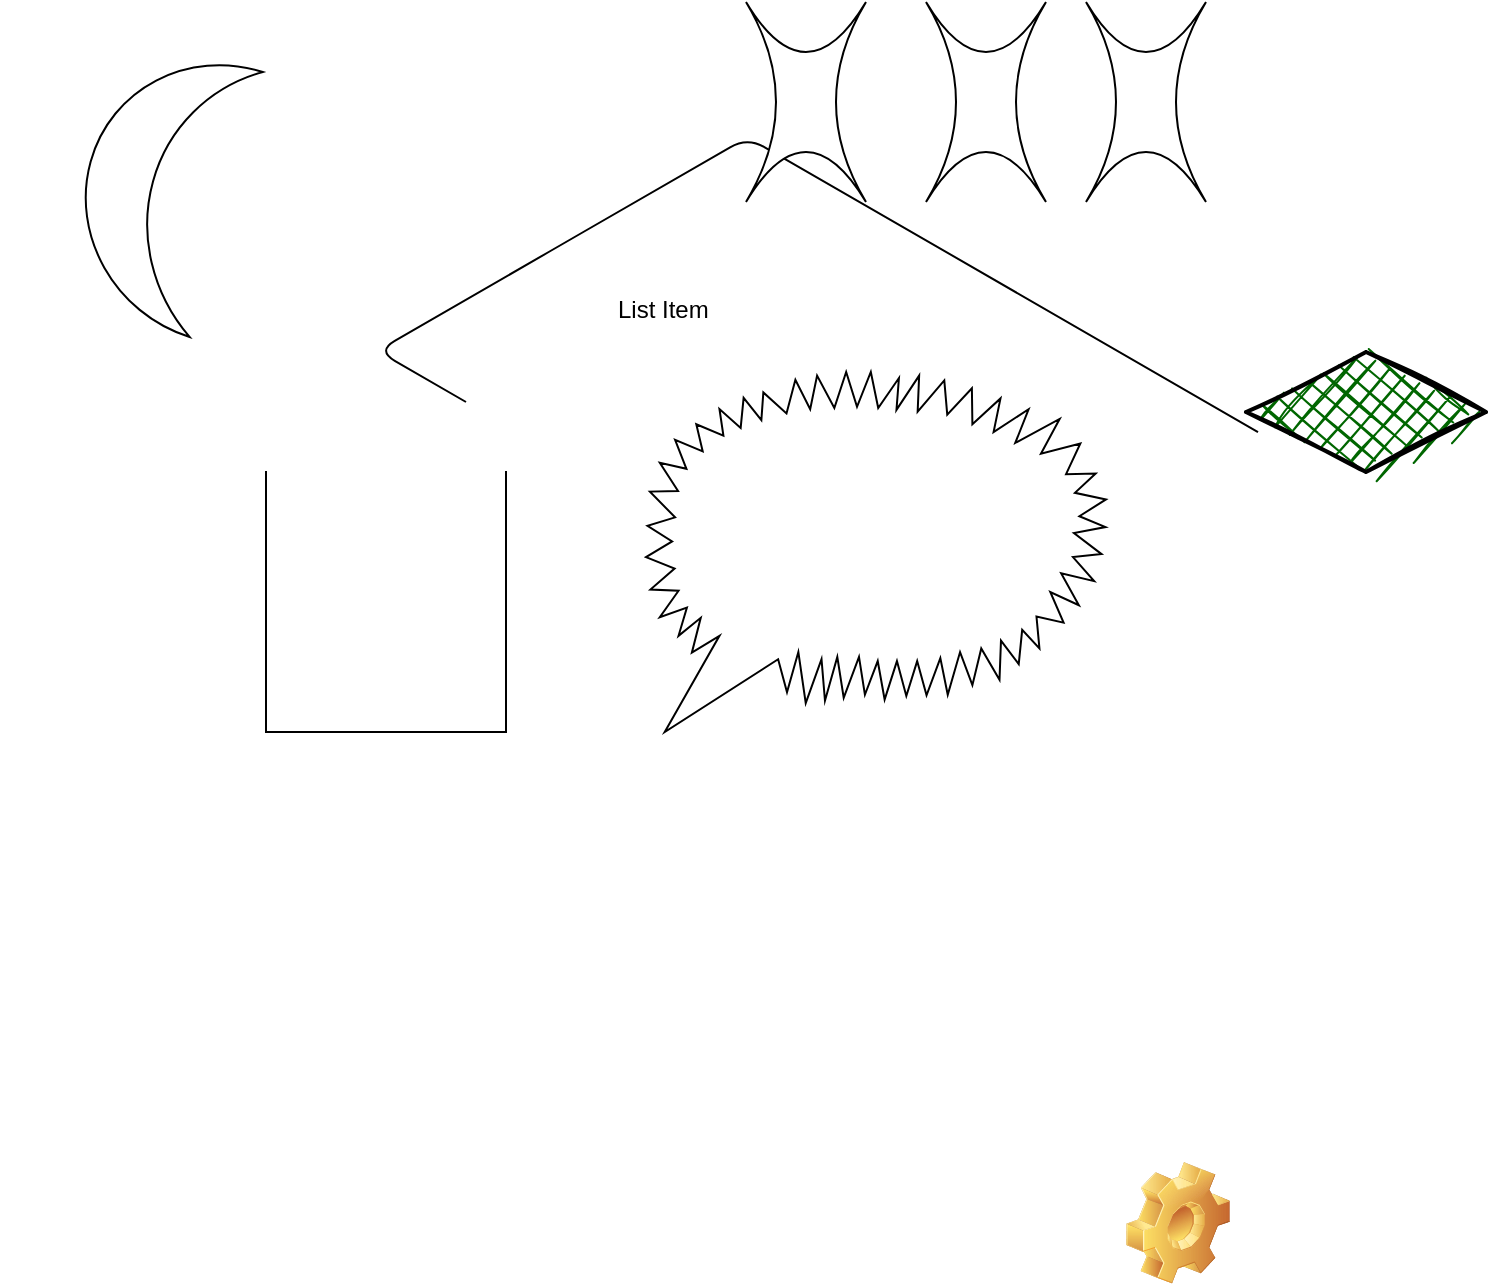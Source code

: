 <mxfile version="13.6.9" type="device"><diagram id="iDW5sxRT2exBEO2aXoaK" name="ページ1"><mxGraphModel dx="1524" dy="404" grid="1" gridSize="10" guides="1" tooltips="1" connect="1" arrows="1" fold="1" page="1" pageScale="1" pageWidth="827" pageHeight="1169" math="0" shadow="0"><root><mxCell id="0"/><mxCell id="1" parent="0"/><mxCell id="AXcC7pxYDhlMQeecYqpN-1" value="" style="rhombus;whiteSpace=wrap;html=1;strokeWidth=2;fillWeight=-1;hachureGap=8;fillStyle=cross-hatch;fillColor=#006600;sketch=1;" vertex="1" parent="1"><mxGeometry x="620" y="235" width="120" height="60" as="geometry"/></mxCell><mxCell id="AXcC7pxYDhlMQeecYqpN-12" value="" style="edgeStyle=isometricEdgeStyle;endArrow=none;html=1;elbow=vertical;entryX=0.05;entryY=0.667;entryDx=0;entryDy=0;entryPerimeter=0;" edge="1" parent="1" target="AXcC7pxYDhlMQeecYqpN-1"><mxGeometry width="50" height="100" relative="1" as="geometry"><mxPoint x="230" y="260" as="sourcePoint"/><mxPoint x="420" y="70" as="targetPoint"/><Array as="points"><mxPoint x="280" y="180"/><mxPoint x="360" y="150"/><mxPoint x="390" y="280"/><mxPoint x="350" y="110"/><mxPoint x="400" y="230"/><mxPoint x="400" y="200"/><mxPoint x="360" y="270"/><mxPoint x="210" y="200"/><mxPoint x="230" y="270"/><mxPoint x="340" y="300"/></Array></mxGeometry></mxCell><mxCell id="AXcC7pxYDhlMQeecYqpN-13" value="" style="shape=image;html=1;verticalLabelPosition=bottom;verticalAlign=top;imageAspect=1;aspect=fixed;image=img/clipart/Gear_128x128.png" vertex="1" parent="1"><mxGeometry x="560" y="640" width="52" height="61" as="geometry"/></mxCell><mxCell id="AXcC7pxYDhlMQeecYqpN-14" value="" style="shape=partialRectangle;whiteSpace=wrap;html=1;bottom=1;right=1;left=1;top=0;fillColor=none;routingCenterX=-0.5;" vertex="1" parent="1"><mxGeometry x="130" y="295" width="120" height="130" as="geometry"/></mxCell><mxCell id="AXcC7pxYDhlMQeecYqpN-19" value="List Item" style="text;strokeColor=none;fillColor=none;align=left;verticalAlign=top;spacingLeft=4;spacingRight=4;overflow=hidden;rotatable=0;points=[[0,0.5],[1,0.5]];portConstraint=eastwest;" vertex="1" parent="1"><mxGeometry x="300" y="200" width="60" height="90" as="geometry"/></mxCell><mxCell id="AXcC7pxYDhlMQeecYqpN-20" value="" style="shape=switch;whiteSpace=wrap;html=1;" vertex="1" parent="1"><mxGeometry x="540" y="60" width="60" height="100" as="geometry"/></mxCell><mxCell id="AXcC7pxYDhlMQeecYqpN-21" value="" style="shape=switch;whiteSpace=wrap;html=1;" vertex="1" parent="1"><mxGeometry x="460" y="60" width="60" height="100" as="geometry"/></mxCell><mxCell id="AXcC7pxYDhlMQeecYqpN-22" value="" style="shape=switch;whiteSpace=wrap;html=1;" vertex="1" parent="1"><mxGeometry x="370" y="60" width="60" height="100" as="geometry"/></mxCell><mxCell id="AXcC7pxYDhlMQeecYqpN-23" value="" style="verticalLabelPosition=bottom;verticalAlign=top;html=1;shape=mxgraph.basic.moon;rotation=40;" vertex="1" parent="1"><mxGeometry x="30" y="80" width="110" height="140" as="geometry"/></mxCell><mxCell id="AXcC7pxYDhlMQeecYqpN-24" value="" style="whiteSpace=wrap;html=1;shape=mxgraph.basic.loud_callout" vertex="1" parent="1"><mxGeometry x="320" y="245" width="230" height="180" as="geometry"/></mxCell></root></mxGraphModel></diagram></mxfile>